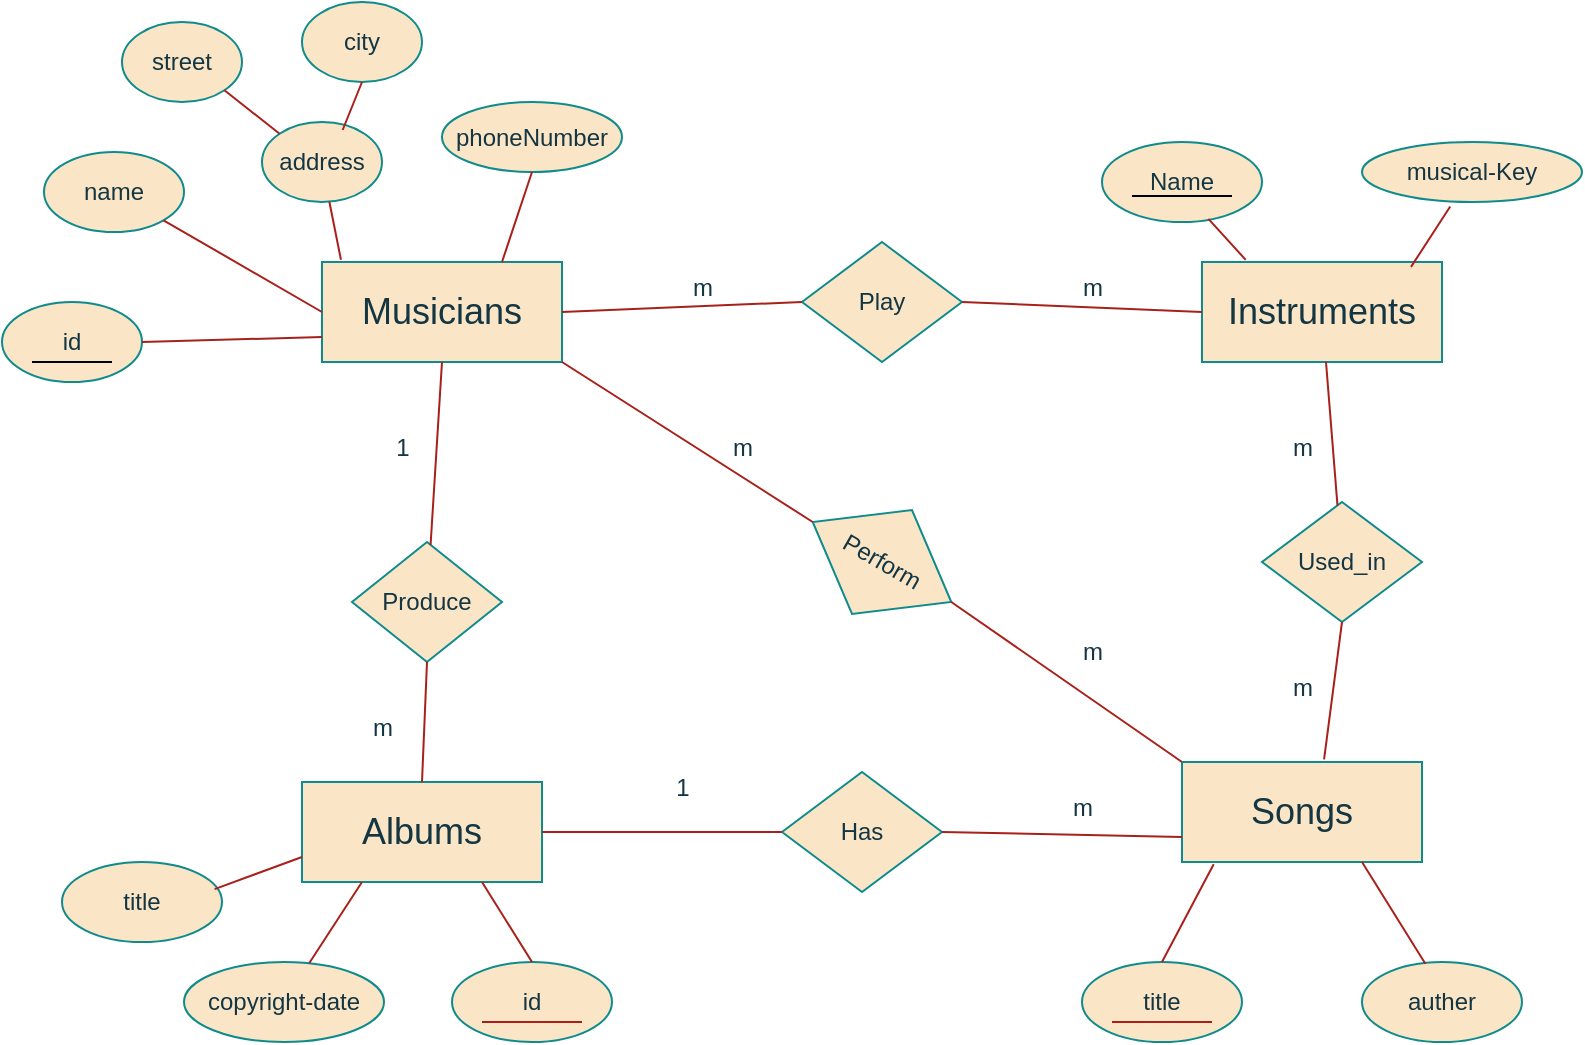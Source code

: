 <mxfile version="21.3.7" type="device">
  <diagram id="3-4mBnCU_PGa3ZGsn-QA" name="Page-1">
    <mxGraphModel dx="792" dy="621" grid="1" gridSize="10" guides="1" tooltips="1" connect="1" arrows="1" fold="1" page="1" pageScale="1" pageWidth="850" pageHeight="1100" math="0" shadow="0">
      <root>
        <mxCell id="0" />
        <mxCell id="1" parent="0" />
        <mxCell id="eP8uatdOpaxjFMAJJVIA-1" value="&lt;font style=&quot;font-size: 18px;&quot;&gt;Musicians&lt;/font&gt;" style="rounded=0;whiteSpace=wrap;html=1;labelBackgroundColor=none;fillColor=#FAE5C7;strokeColor=#0F8B8D;fontColor=#143642;" parent="1" vertex="1">
          <mxGeometry x="190" y="290" width="120" height="50" as="geometry" />
        </mxCell>
        <mxCell id="eP8uatdOpaxjFMAJJVIA-2" value="id" style="ellipse;whiteSpace=wrap;html=1;labelBackgroundColor=none;fillColor=#FAE5C7;strokeColor=#0F8B8D;fontColor=#143642;" parent="1" vertex="1">
          <mxGeometry x="30" y="310" width="70" height="40" as="geometry" />
        </mxCell>
        <mxCell id="eP8uatdOpaxjFMAJJVIA-3" value="address" style="ellipse;whiteSpace=wrap;html=1;labelBackgroundColor=none;fillColor=#FAE5C7;strokeColor=#0F8B8D;fontColor=#143642;" parent="1" vertex="1">
          <mxGeometry x="160" y="220" width="60" height="40" as="geometry" />
        </mxCell>
        <mxCell id="eP8uatdOpaxjFMAJJVIA-4" value="name" style="ellipse;whiteSpace=wrap;html=1;labelBackgroundColor=none;fillColor=#FAE5C7;strokeColor=#0F8B8D;fontColor=#143642;" parent="1" vertex="1">
          <mxGeometry x="51" y="235" width="70" height="40" as="geometry" />
        </mxCell>
        <mxCell id="eP8uatdOpaxjFMAJJVIA-5" value="street" style="ellipse;whiteSpace=wrap;html=1;labelBackgroundColor=none;fillColor=#FAE5C7;strokeColor=#0F8B8D;fontColor=#143642;" parent="1" vertex="1">
          <mxGeometry x="90" y="170" width="60" height="40" as="geometry" />
        </mxCell>
        <mxCell id="eP8uatdOpaxjFMAJJVIA-6" value="city" style="ellipse;whiteSpace=wrap;html=1;labelBackgroundColor=none;fillColor=#FAE5C7;strokeColor=#0F8B8D;fontColor=#143642;" parent="1" vertex="1">
          <mxGeometry x="180" y="160" width="60" height="40" as="geometry" />
        </mxCell>
        <mxCell id="eP8uatdOpaxjFMAJJVIA-7" value="phoneNumber" style="ellipse;whiteSpace=wrap;html=1;labelBackgroundColor=none;fillColor=#FAE5C7;strokeColor=#0F8B8D;fontColor=#143642;" parent="1" vertex="1">
          <mxGeometry x="250" y="210" width="90" height="35" as="geometry" />
        </mxCell>
        <mxCell id="eP8uatdOpaxjFMAJJVIA-10" value="&lt;font style=&quot;font-size: 18px;&quot;&gt;Instruments&lt;/font&gt;" style="rounded=0;whiteSpace=wrap;html=1;labelBackgroundColor=none;fillColor=#FAE5C7;strokeColor=#0F8B8D;fontColor=#143642;" parent="1" vertex="1">
          <mxGeometry x="630" y="290" width="120" height="50" as="geometry" />
        </mxCell>
        <mxCell id="eP8uatdOpaxjFMAJJVIA-11" value="Name" style="ellipse;whiteSpace=wrap;html=1;labelBackgroundColor=none;fillColor=#FAE5C7;strokeColor=#0F8B8D;fontColor=#143642;" parent="1" vertex="1">
          <mxGeometry x="580" y="230" width="80" height="40" as="geometry" />
        </mxCell>
        <mxCell id="eP8uatdOpaxjFMAJJVIA-12" value="" style="endArrow=none;html=1;rounded=0;labelBackgroundColor=none;strokeColor=#000000;fontColor=default;" parent="1" edge="1">
          <mxGeometry width="50" height="50" relative="1" as="geometry">
            <mxPoint x="595" y="257" as="sourcePoint" />
            <mxPoint x="645" y="257" as="targetPoint" />
          </mxGeometry>
        </mxCell>
        <mxCell id="eP8uatdOpaxjFMAJJVIA-13" value="musical-Key" style="ellipse;whiteSpace=wrap;html=1;labelBackgroundColor=none;fillColor=#FAE5C7;strokeColor=#0F8B8D;fontColor=#143642;" parent="1" vertex="1">
          <mxGeometry x="710" y="230" width="110" height="30" as="geometry" />
        </mxCell>
        <mxCell id="eP8uatdOpaxjFMAJJVIA-14" value="&lt;font style=&quot;font-size: 18px;&quot;&gt;Albums&lt;/font&gt;" style="rounded=0;whiteSpace=wrap;html=1;labelBackgroundColor=none;fillColor=#FAE5C7;strokeColor=#0F8B8D;fontColor=#143642;" parent="1" vertex="1">
          <mxGeometry x="180" y="550" width="120" height="50" as="geometry" />
        </mxCell>
        <mxCell id="eP8uatdOpaxjFMAJJVIA-15" value="title" style="ellipse;whiteSpace=wrap;html=1;labelBackgroundColor=none;fillColor=#FAE5C7;strokeColor=#0F8B8D;fontColor=#143642;" parent="1" vertex="1">
          <mxGeometry x="60" y="590" width="80" height="40" as="geometry" />
        </mxCell>
        <mxCell id="eP8uatdOpaxjFMAJJVIA-16" value="copyright-date" style="ellipse;whiteSpace=wrap;html=1;labelBackgroundColor=none;fillColor=#FAE5C7;strokeColor=#0F8B8D;fontColor=#143642;" parent="1" vertex="1">
          <mxGeometry x="121" y="640" width="100" height="40" as="geometry" />
        </mxCell>
        <mxCell id="eP8uatdOpaxjFMAJJVIA-17" value="id" style="ellipse;whiteSpace=wrap;html=1;labelBackgroundColor=none;fillColor=#FAE5C7;strokeColor=#0F8B8D;fontColor=#143642;" parent="1" vertex="1">
          <mxGeometry x="255" y="640" width="80" height="40" as="geometry" />
        </mxCell>
        <mxCell id="eP8uatdOpaxjFMAJJVIA-18" value="&lt;span style=&quot;font-size: 18px;&quot;&gt;Songs&lt;/span&gt;" style="rounded=0;whiteSpace=wrap;html=1;labelBackgroundColor=none;fillColor=#FAE5C7;strokeColor=#0F8B8D;fontColor=#143642;" parent="1" vertex="1">
          <mxGeometry x="620" y="540" width="120" height="50" as="geometry" />
        </mxCell>
        <mxCell id="eP8uatdOpaxjFMAJJVIA-19" value="title" style="ellipse;whiteSpace=wrap;html=1;labelBackgroundColor=none;fillColor=#FAE5C7;strokeColor=#0F8B8D;fontColor=#143642;" parent="1" vertex="1">
          <mxGeometry x="570" y="640" width="80" height="40" as="geometry" />
        </mxCell>
        <mxCell id="eP8uatdOpaxjFMAJJVIA-20" value="auther" style="ellipse;whiteSpace=wrap;html=1;labelBackgroundColor=none;fillColor=#FAE5C7;strokeColor=#0F8B8D;fontColor=#143642;" parent="1" vertex="1">
          <mxGeometry x="710" y="640" width="80" height="40" as="geometry" />
        </mxCell>
        <mxCell id="eP8uatdOpaxjFMAJJVIA-21" value="" style="endArrow=none;html=1;rounded=0;labelBackgroundColor=none;strokeColor=#A8201A;fontColor=default;" parent="1" edge="1">
          <mxGeometry width="50" height="50" relative="1" as="geometry">
            <mxPoint x="585" y="670" as="sourcePoint" />
            <mxPoint x="635" y="670" as="targetPoint" />
          </mxGeometry>
        </mxCell>
        <mxCell id="eP8uatdOpaxjFMAJJVIA-22" value="" style="endArrow=none;html=1;rounded=0;exitX=0.132;exitY=1.022;exitDx=0;exitDy=0;exitPerimeter=0;entryX=0.5;entryY=0;entryDx=0;entryDy=0;labelBackgroundColor=none;strokeColor=#A8201A;fontColor=default;" parent="1" source="eP8uatdOpaxjFMAJJVIA-18" target="eP8uatdOpaxjFMAJJVIA-19" edge="1">
          <mxGeometry width="50" height="50" relative="1" as="geometry">
            <mxPoint x="470" y="460" as="sourcePoint" />
            <mxPoint x="520" y="410" as="targetPoint" />
          </mxGeometry>
        </mxCell>
        <mxCell id="eP8uatdOpaxjFMAJJVIA-23" value="" style="endArrow=none;html=1;rounded=0;entryX=0.396;entryY=0.022;entryDx=0;entryDy=0;entryPerimeter=0;labelBackgroundColor=none;strokeColor=#A8201A;fontColor=default;" parent="1" target="eP8uatdOpaxjFMAJJVIA-20" edge="1">
          <mxGeometry width="50" height="50" relative="1" as="geometry">
            <mxPoint x="710" y="590" as="sourcePoint" />
            <mxPoint x="740" y="630" as="targetPoint" />
          </mxGeometry>
        </mxCell>
        <mxCell id="eP8uatdOpaxjFMAJJVIA-24" value="" style="endArrow=none;html=1;rounded=0;exitX=0.75;exitY=1;exitDx=0;exitDy=0;entryX=0.5;entryY=0;entryDx=0;entryDy=0;labelBackgroundColor=none;strokeColor=#A8201A;fontColor=default;" parent="1" source="eP8uatdOpaxjFMAJJVIA-14" target="eP8uatdOpaxjFMAJJVIA-17" edge="1">
          <mxGeometry width="50" height="50" relative="1" as="geometry">
            <mxPoint x="713" y="602" as="sourcePoint" />
            <mxPoint x="750" y="640" as="targetPoint" />
          </mxGeometry>
        </mxCell>
        <mxCell id="eP8uatdOpaxjFMAJJVIA-25" value="" style="endArrow=none;html=1;rounded=0;exitX=0.25;exitY=1;exitDx=0;exitDy=0;labelBackgroundColor=none;strokeColor=#A8201A;fontColor=default;" parent="1" source="eP8uatdOpaxjFMAJJVIA-14" target="eP8uatdOpaxjFMAJJVIA-16" edge="1">
          <mxGeometry width="50" height="50" relative="1" as="geometry">
            <mxPoint x="280" y="610" as="sourcePoint" />
            <mxPoint x="305" y="650" as="targetPoint" />
          </mxGeometry>
        </mxCell>
        <mxCell id="eP8uatdOpaxjFMAJJVIA-26" value="" style="endArrow=none;html=1;rounded=0;exitX=0;exitY=0.75;exitDx=0;exitDy=0;entryX=0.954;entryY=0.339;entryDx=0;entryDy=0;entryPerimeter=0;labelBackgroundColor=none;strokeColor=#A8201A;fontColor=default;" parent="1" source="eP8uatdOpaxjFMAJJVIA-14" target="eP8uatdOpaxjFMAJJVIA-15" edge="1">
          <mxGeometry width="50" height="50" relative="1" as="geometry">
            <mxPoint x="220" y="610" as="sourcePoint" />
            <mxPoint x="194" y="651" as="targetPoint" />
          </mxGeometry>
        </mxCell>
        <mxCell id="eP8uatdOpaxjFMAJJVIA-27" value="" style="endArrow=none;html=1;rounded=0;labelBackgroundColor=none;strokeColor=#A8201A;fontColor=default;" parent="1" edge="1">
          <mxGeometry width="50" height="50" relative="1" as="geometry">
            <mxPoint x="270" y="670" as="sourcePoint" />
            <mxPoint x="320" y="670" as="targetPoint" />
          </mxGeometry>
        </mxCell>
        <mxCell id="eP8uatdOpaxjFMAJJVIA-28" value="" style="endArrow=none;html=1;rounded=0;entryX=1;entryY=0.5;entryDx=0;entryDy=0;exitX=0;exitY=0.75;exitDx=0;exitDy=0;labelBackgroundColor=none;strokeColor=#A8201A;fontColor=default;" parent="1" source="eP8uatdOpaxjFMAJJVIA-1" target="eP8uatdOpaxjFMAJJVIA-2" edge="1">
          <mxGeometry width="50" height="50" relative="1" as="geometry">
            <mxPoint x="470" y="460" as="sourcePoint" />
            <mxPoint x="520" y="410" as="targetPoint" />
          </mxGeometry>
        </mxCell>
        <mxCell id="eP8uatdOpaxjFMAJJVIA-29" value="" style="endArrow=none;html=1;rounded=0;entryX=1;entryY=1;entryDx=0;entryDy=0;exitX=0;exitY=0.5;exitDx=0;exitDy=0;labelBackgroundColor=none;strokeColor=#A8201A;fontColor=default;" parent="1" source="eP8uatdOpaxjFMAJJVIA-1" target="eP8uatdOpaxjFMAJJVIA-4" edge="1">
          <mxGeometry width="50" height="50" relative="1" as="geometry">
            <mxPoint x="200" y="338" as="sourcePoint" />
            <mxPoint x="110" y="340" as="targetPoint" />
          </mxGeometry>
        </mxCell>
        <mxCell id="eP8uatdOpaxjFMAJJVIA-30" value="" style="endArrow=none;html=1;rounded=0;exitX=0.079;exitY=-0.022;exitDx=0;exitDy=0;exitPerimeter=0;labelBackgroundColor=none;strokeColor=#A8201A;fontColor=default;" parent="1" source="eP8uatdOpaxjFMAJJVIA-1" target="eP8uatdOpaxjFMAJJVIA-3" edge="1">
          <mxGeometry width="50" height="50" relative="1" as="geometry">
            <mxPoint x="200" y="325" as="sourcePoint" />
            <mxPoint x="121" y="279" as="targetPoint" />
          </mxGeometry>
        </mxCell>
        <mxCell id="eP8uatdOpaxjFMAJJVIA-31" value="" style="endArrow=none;html=1;rounded=0;exitX=0.75;exitY=0;exitDx=0;exitDy=0;entryX=0.5;entryY=1;entryDx=0;entryDy=0;labelBackgroundColor=none;strokeColor=#A8201A;fontColor=default;" parent="1" source="eP8uatdOpaxjFMAJJVIA-1" target="eP8uatdOpaxjFMAJJVIA-7" edge="1">
          <mxGeometry width="50" height="50" relative="1" as="geometry">
            <mxPoint x="209" y="299" as="sourcePoint" />
            <mxPoint x="204" y="270" as="targetPoint" />
          </mxGeometry>
        </mxCell>
        <mxCell id="eP8uatdOpaxjFMAJJVIA-32" value="" style="endArrow=none;html=1;rounded=0;exitX=0.672;exitY=0.1;exitDx=0;exitDy=0;exitPerimeter=0;entryX=0.5;entryY=1;entryDx=0;entryDy=0;labelBackgroundColor=none;strokeColor=#A8201A;fontColor=default;" parent="1" source="eP8uatdOpaxjFMAJJVIA-3" target="eP8uatdOpaxjFMAJJVIA-6" edge="1">
          <mxGeometry width="50" height="50" relative="1" as="geometry">
            <mxPoint x="274" y="297" as="sourcePoint" />
            <mxPoint x="295" y="256" as="targetPoint" />
          </mxGeometry>
        </mxCell>
        <mxCell id="eP8uatdOpaxjFMAJJVIA-33" value="" style="endArrow=none;html=1;rounded=0;exitX=0;exitY=0;exitDx=0;exitDy=0;entryX=1;entryY=1;entryDx=0;entryDy=0;labelBackgroundColor=none;strokeColor=#A8201A;fontColor=default;" parent="1" source="eP8uatdOpaxjFMAJJVIA-3" target="eP8uatdOpaxjFMAJJVIA-5" edge="1">
          <mxGeometry width="50" height="50" relative="1" as="geometry">
            <mxPoint x="210" y="234" as="sourcePoint" />
            <mxPoint x="220" y="210" as="targetPoint" />
          </mxGeometry>
        </mxCell>
        <mxCell id="eP8uatdOpaxjFMAJJVIA-34" value="" style="endArrow=none;html=1;rounded=0;exitX=0.182;exitY=-0.022;exitDx=0;exitDy=0;entryX=0.665;entryY=0.961;entryDx=0;entryDy=0;entryPerimeter=0;exitPerimeter=0;labelBackgroundColor=none;strokeColor=#A8201A;fontColor=default;" parent="1" source="eP8uatdOpaxjFMAJJVIA-10" target="eP8uatdOpaxjFMAJJVIA-11" edge="1">
          <mxGeometry width="50" height="50" relative="1" as="geometry">
            <mxPoint x="290" y="300" as="sourcePoint" />
            <mxPoint x="305" y="255" as="targetPoint" />
          </mxGeometry>
        </mxCell>
        <mxCell id="eP8uatdOpaxjFMAJJVIA-35" value="" style="endArrow=none;html=1;rounded=0;entryX=0.401;entryY=1.074;entryDx=0;entryDy=0;entryPerimeter=0;exitX=0.871;exitY=0.049;exitDx=0;exitDy=0;exitPerimeter=0;labelBackgroundColor=none;strokeColor=#A8201A;fontColor=default;" parent="1" source="eP8uatdOpaxjFMAJJVIA-10" target="eP8uatdOpaxjFMAJJVIA-13" edge="1">
          <mxGeometry width="50" height="50" relative="1" as="geometry">
            <mxPoint x="730" y="287" as="sourcePoint" />
            <mxPoint x="643" y="278" as="targetPoint" />
          </mxGeometry>
        </mxCell>
        <mxCell id="eP8uatdOpaxjFMAJJVIA-36" value="Play" style="rhombus;whiteSpace=wrap;html=1;labelBackgroundColor=none;fillColor=#FAE5C7;strokeColor=#0F8B8D;fontColor=#143642;" parent="1" vertex="1">
          <mxGeometry x="430" y="280" width="80" height="60" as="geometry" />
        </mxCell>
        <mxCell id="eP8uatdOpaxjFMAJJVIA-37" value="" style="endArrow=none;html=1;rounded=0;exitX=1;exitY=0.5;exitDx=0;exitDy=0;entryX=0;entryY=0.5;entryDx=0;entryDy=0;labelBackgroundColor=none;strokeColor=#A8201A;fontColor=default;" parent="1" source="eP8uatdOpaxjFMAJJVIA-1" target="eP8uatdOpaxjFMAJJVIA-36" edge="1">
          <mxGeometry width="50" height="50" relative="1" as="geometry">
            <mxPoint x="470" y="460" as="sourcePoint" />
            <mxPoint x="520" y="410" as="targetPoint" />
          </mxGeometry>
        </mxCell>
        <mxCell id="eP8uatdOpaxjFMAJJVIA-38" value="" style="endArrow=none;html=1;rounded=0;exitX=1;exitY=0.5;exitDx=0;exitDy=0;entryX=0;entryY=0.5;entryDx=0;entryDy=0;labelBackgroundColor=none;strokeColor=#A8201A;fontColor=default;" parent="1" source="eP8uatdOpaxjFMAJJVIA-36" target="eP8uatdOpaxjFMAJJVIA-10" edge="1">
          <mxGeometry width="50" height="50" relative="1" as="geometry">
            <mxPoint x="320" y="325" as="sourcePoint" />
            <mxPoint x="440" y="320" as="targetPoint" />
          </mxGeometry>
        </mxCell>
        <mxCell id="eP8uatdOpaxjFMAJJVIA-39" value="m" style="text;html=1;align=center;verticalAlign=middle;resizable=0;points=[];autosize=1;strokeColor=none;fillColor=none;labelBackgroundColor=none;fontColor=#143642;" parent="1" vertex="1">
          <mxGeometry x="365" y="288" width="30" height="30" as="geometry" />
        </mxCell>
        <mxCell id="eP8uatdOpaxjFMAJJVIA-40" value="m" style="text;html=1;align=center;verticalAlign=middle;resizable=0;points=[];autosize=1;strokeColor=none;fillColor=none;labelBackgroundColor=none;fontColor=#143642;" parent="1" vertex="1">
          <mxGeometry x="560" y="288" width="30" height="30" as="geometry" />
        </mxCell>
        <mxCell id="eP8uatdOpaxjFMAJJVIA-41" value="Perform" style="rhombus;whiteSpace=wrap;html=1;direction=west;rotation=30;labelBackgroundColor=none;fillColor=#FAE5C7;strokeColor=#0F8B8D;fontColor=#143642;" parent="1" vertex="1">
          <mxGeometry x="430" y="410" width="80" height="60" as="geometry" />
        </mxCell>
        <mxCell id="eP8uatdOpaxjFMAJJVIA-42" value="" style="endArrow=none;html=1;rounded=0;entryX=1;entryY=1;entryDx=0;entryDy=0;exitX=1;exitY=0.5;exitDx=0;exitDy=0;labelBackgroundColor=none;strokeColor=#A8201A;fontColor=default;" parent="1" source="eP8uatdOpaxjFMAJJVIA-41" target="eP8uatdOpaxjFMAJJVIA-1" edge="1">
          <mxGeometry width="50" height="50" relative="1" as="geometry">
            <mxPoint x="470" y="460" as="sourcePoint" />
            <mxPoint x="520" y="410" as="targetPoint" />
          </mxGeometry>
        </mxCell>
        <mxCell id="eP8uatdOpaxjFMAJJVIA-43" value="" style="endArrow=none;html=1;rounded=0;entryX=0;entryY=0;entryDx=0;entryDy=0;exitX=0;exitY=0.5;exitDx=0;exitDy=0;labelBackgroundColor=none;strokeColor=#A8201A;fontColor=default;" parent="1" source="eP8uatdOpaxjFMAJJVIA-41" target="eP8uatdOpaxjFMAJJVIA-18" edge="1">
          <mxGeometry width="50" height="50" relative="1" as="geometry">
            <mxPoint x="470" y="460" as="sourcePoint" />
            <mxPoint x="520" y="410" as="targetPoint" />
          </mxGeometry>
        </mxCell>
        <mxCell id="eP8uatdOpaxjFMAJJVIA-44" value="m" style="text;html=1;align=center;verticalAlign=middle;resizable=0;points=[];autosize=1;strokeColor=none;fillColor=none;labelBackgroundColor=none;fontColor=#143642;" parent="1" vertex="1">
          <mxGeometry x="385" y="368" width="30" height="30" as="geometry" />
        </mxCell>
        <mxCell id="eP8uatdOpaxjFMAJJVIA-45" value="m" style="text;html=1;align=center;verticalAlign=middle;resizable=0;points=[];autosize=1;strokeColor=none;fillColor=none;labelBackgroundColor=none;fontColor=#143642;" parent="1" vertex="1">
          <mxGeometry x="560" y="470" width="30" height="30" as="geometry" />
        </mxCell>
        <mxCell id="eP8uatdOpaxjFMAJJVIA-46" value="Has" style="rhombus;whiteSpace=wrap;html=1;direction=west;rotation=0;labelBackgroundColor=none;fillColor=#FAE5C7;strokeColor=#0F8B8D;fontColor=#143642;" parent="1" vertex="1">
          <mxGeometry x="420" y="545" width="80" height="60" as="geometry" />
        </mxCell>
        <mxCell id="eP8uatdOpaxjFMAJJVIA-47" value="" style="endArrow=none;html=1;rounded=0;exitX=1;exitY=0.5;exitDx=0;exitDy=0;labelBackgroundColor=none;strokeColor=#A8201A;fontColor=default;" parent="1" source="eP8uatdOpaxjFMAJJVIA-14" target="eP8uatdOpaxjFMAJJVIA-46" edge="1">
          <mxGeometry width="50" height="50" relative="1" as="geometry">
            <mxPoint x="470" y="460" as="sourcePoint" />
            <mxPoint x="520" y="410" as="targetPoint" />
          </mxGeometry>
        </mxCell>
        <mxCell id="eP8uatdOpaxjFMAJJVIA-48" value="" style="endArrow=none;html=1;rounded=0;exitX=0;exitY=0.5;exitDx=0;exitDy=0;entryX=0;entryY=0.75;entryDx=0;entryDy=0;labelBackgroundColor=none;strokeColor=#A8201A;fontColor=default;" parent="1" source="eP8uatdOpaxjFMAJJVIA-46" target="eP8uatdOpaxjFMAJJVIA-18" edge="1">
          <mxGeometry width="50" height="50" relative="1" as="geometry">
            <mxPoint x="310" y="585" as="sourcePoint" />
            <mxPoint x="430" y="585" as="targetPoint" />
          </mxGeometry>
        </mxCell>
        <mxCell id="eP8uatdOpaxjFMAJJVIA-49" value="1" style="text;html=1;align=center;verticalAlign=middle;resizable=0;points=[];autosize=1;strokeColor=none;fillColor=none;labelBackgroundColor=none;fontColor=#143642;" parent="1" vertex="1">
          <mxGeometry x="355" y="538" width="30" height="30" as="geometry" />
        </mxCell>
        <mxCell id="eP8uatdOpaxjFMAJJVIA-50" value="m" style="text;html=1;align=center;verticalAlign=middle;resizable=0;points=[];autosize=1;strokeColor=none;fillColor=none;labelBackgroundColor=none;fontColor=#143642;" parent="1" vertex="1">
          <mxGeometry x="555" y="548" width="30" height="30" as="geometry" />
        </mxCell>
        <mxCell id="eP8uatdOpaxjFMAJJVIA-51" value="Produce" style="rhombus;whiteSpace=wrap;html=1;labelBackgroundColor=none;fillColor=#FAE5C7;strokeColor=#0F8B8D;fontColor=#143642;" parent="1" vertex="1">
          <mxGeometry x="205" y="430" width="75" height="60" as="geometry" />
        </mxCell>
        <mxCell id="eP8uatdOpaxjFMAJJVIA-52" value="" style="endArrow=none;html=1;rounded=0;entryX=0.5;entryY=1;entryDx=0;entryDy=0;labelBackgroundColor=none;strokeColor=#A8201A;fontColor=default;" parent="1" source="eP8uatdOpaxjFMAJJVIA-51" target="eP8uatdOpaxjFMAJJVIA-1" edge="1">
          <mxGeometry width="50" height="50" relative="1" as="geometry">
            <mxPoint x="470" y="460" as="sourcePoint" />
            <mxPoint x="520" y="410" as="targetPoint" />
          </mxGeometry>
        </mxCell>
        <mxCell id="eP8uatdOpaxjFMAJJVIA-53" value="" style="endArrow=none;html=1;rounded=0;entryX=0.5;entryY=1;entryDx=0;entryDy=0;exitX=0.5;exitY=0;exitDx=0;exitDy=0;labelBackgroundColor=none;strokeColor=#A8201A;fontColor=default;" parent="1" source="eP8uatdOpaxjFMAJJVIA-14" target="eP8uatdOpaxjFMAJJVIA-51" edge="1">
          <mxGeometry width="50" height="50" relative="1" as="geometry">
            <mxPoint x="254" y="441" as="sourcePoint" />
            <mxPoint x="260" y="350" as="targetPoint" />
          </mxGeometry>
        </mxCell>
        <mxCell id="eP8uatdOpaxjFMAJJVIA-54" value="1" style="text;html=1;align=center;verticalAlign=middle;resizable=0;points=[];autosize=1;strokeColor=none;fillColor=none;labelBackgroundColor=none;fontColor=#143642;" parent="1" vertex="1">
          <mxGeometry x="215" y="368" width="30" height="30" as="geometry" />
        </mxCell>
        <mxCell id="eP8uatdOpaxjFMAJJVIA-55" value="m" style="text;html=1;align=center;verticalAlign=middle;resizable=0;points=[];autosize=1;strokeColor=none;fillColor=none;labelBackgroundColor=none;fontColor=#143642;" parent="1" vertex="1">
          <mxGeometry x="205" y="508" width="30" height="30" as="geometry" />
        </mxCell>
        <mxCell id="eP8uatdOpaxjFMAJJVIA-56" value="Used_in" style="rhombus;whiteSpace=wrap;html=1;labelBackgroundColor=none;fillColor=#FAE5C7;strokeColor=#0F8B8D;fontColor=#143642;" parent="1" vertex="1">
          <mxGeometry x="660" y="410" width="80" height="60" as="geometry" />
        </mxCell>
        <mxCell id="eP8uatdOpaxjFMAJJVIA-57" value="" style="endArrow=none;html=1;rounded=0;labelBackgroundColor=none;strokeColor=#A8201A;fontColor=default;" parent="1" source="eP8uatdOpaxjFMAJJVIA-56" target="eP8uatdOpaxjFMAJJVIA-10" edge="1">
          <mxGeometry width="50" height="50" relative="1" as="geometry">
            <mxPoint x="470" y="460" as="sourcePoint" />
            <mxPoint x="520" y="410" as="targetPoint" />
          </mxGeometry>
        </mxCell>
        <mxCell id="eP8uatdOpaxjFMAJJVIA-58" value="" style="endArrow=none;html=1;rounded=0;exitX=0.592;exitY=-0.027;exitDx=0;exitDy=0;exitPerimeter=0;entryX=0.5;entryY=1;entryDx=0;entryDy=0;labelBackgroundColor=none;strokeColor=#A8201A;fontColor=default;" parent="1" source="eP8uatdOpaxjFMAJJVIA-18" target="eP8uatdOpaxjFMAJJVIA-56" edge="1">
          <mxGeometry width="50" height="50" relative="1" as="geometry">
            <mxPoint x="708" y="422" as="sourcePoint" />
            <mxPoint x="700" y="480" as="targetPoint" />
          </mxGeometry>
        </mxCell>
        <mxCell id="eP8uatdOpaxjFMAJJVIA-59" value="m" style="text;html=1;align=center;verticalAlign=middle;resizable=0;points=[];autosize=1;strokeColor=none;fillColor=none;labelBackgroundColor=none;fontColor=#143642;" parent="1" vertex="1">
          <mxGeometry x="665" y="368" width="30" height="30" as="geometry" />
        </mxCell>
        <mxCell id="eP8uatdOpaxjFMAJJVIA-60" value="m" style="text;html=1;align=center;verticalAlign=middle;resizable=0;points=[];autosize=1;strokeColor=none;fillColor=none;labelBackgroundColor=none;fontColor=#143642;" parent="1" vertex="1">
          <mxGeometry x="665" y="488" width="30" height="30" as="geometry" />
        </mxCell>
        <mxCell id="jttigTemJpmRWXIMR9DF-1" value="" style="endArrow=none;html=1;rounded=0;" edge="1" parent="1">
          <mxGeometry width="50" height="50" relative="1" as="geometry">
            <mxPoint x="45" y="340" as="sourcePoint" />
            <mxPoint x="85" y="340" as="targetPoint" />
          </mxGeometry>
        </mxCell>
      </root>
    </mxGraphModel>
  </diagram>
</mxfile>
